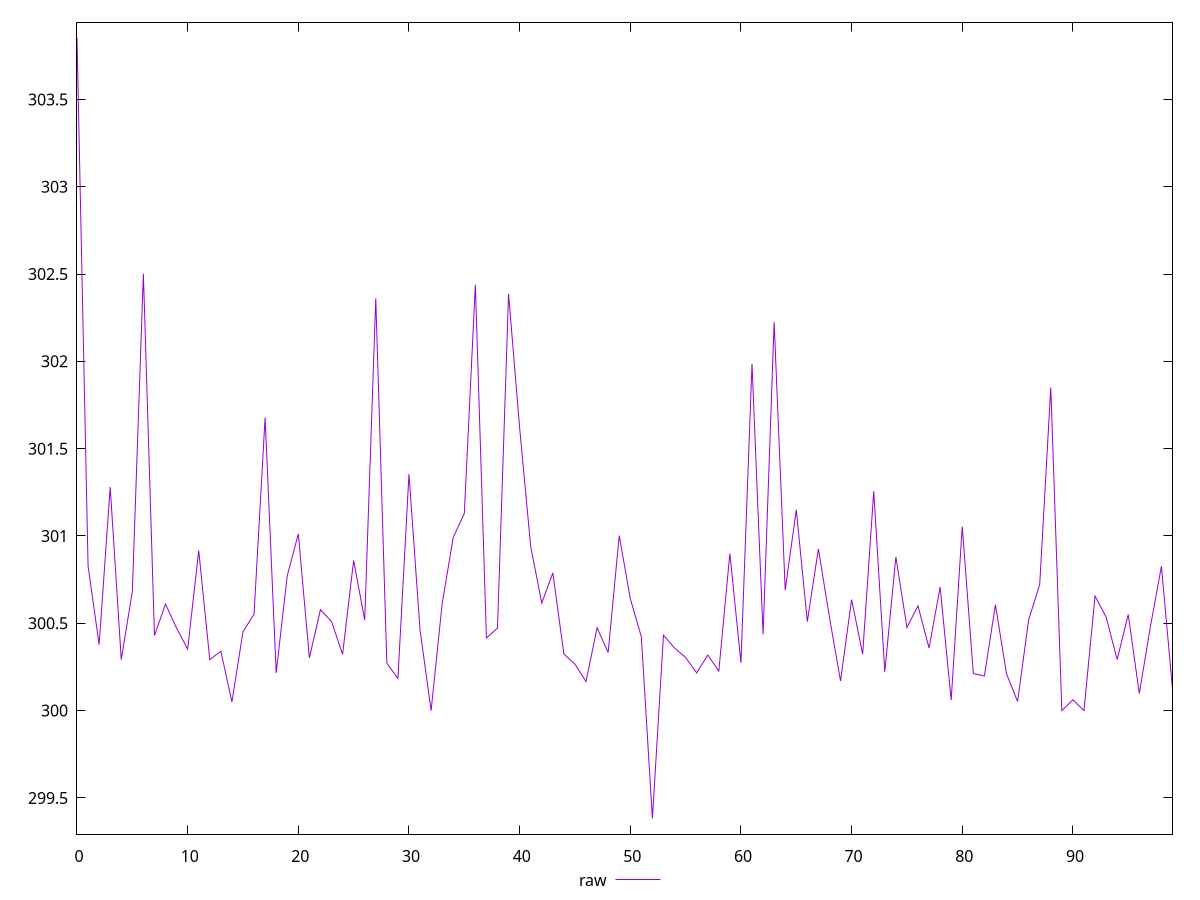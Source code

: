 reset

$raw <<EOF
0 303.852
1 300.828
2 300.378
3 301.28
4 300.292
5 300.682
6 302.502
7 300.43
8 300.61
9 300.472
10 300.352
11 300.916
12 300.292
13 300.34
14 300.05
15 300.452
16 300.552
17 301.678
18 300.216
19 300.772
20 301.012
21 300.302
22 300.578
23 300.51
24 300.322
25 300.86
26 300.518
27 302.36
28 300.272
29 300.184
30 301.354
31 300.462
32 300
33 300.612
34 300.992
35 301.128
36 302.438
37 300.416
38 300.472
39 302.386
40 301.62
41 300.94
42 300.616
43 300.788
44 300.324
45 300.266
46 300.166
47 300.474
48 300.332
49 301.002
50 300.642
51 300.422
52 299.38200092315674
53 300.432
54 300.358
55 300.304
56 300.216
57 300.318
58 300.226
59 300.9
60 300.274
61 301.986
62 300.436
63 302.224
64 300.69
65 301.15
66 300.51
67 300.926
68 300.534
69 300.17
70 300.636
71 300.324
72 301.25600000000003
73 300.222
74 300.88
75 300.476
76 300.6
77 300.358
78 300.708
79 300.06
80 301.054
81 300.212
82 300.198
83 300.606
84 300.21
85 300.052
86 300.52
87 300.722
88 301.85
89 300
90 300.062
91 300
92 300.656
93 300.536
94 300.292
95 300.55
96 300.098
97 300.48
98 300.826
99 300.124
EOF

set key outside below
set xrange [0:99]
set yrange [299.29260094161987:303.94139998153685]
set trange [299.29260094161987:303.94139998153685]
set terminal svg size 640, 500 enhanced background rgb 'white'
set output "reports/report_00031_2021-02-24T23-18-18.084Z/uses-rel-preconnect/samples/astro/raw/values.svg"

plot $raw title "raw" with line

reset
